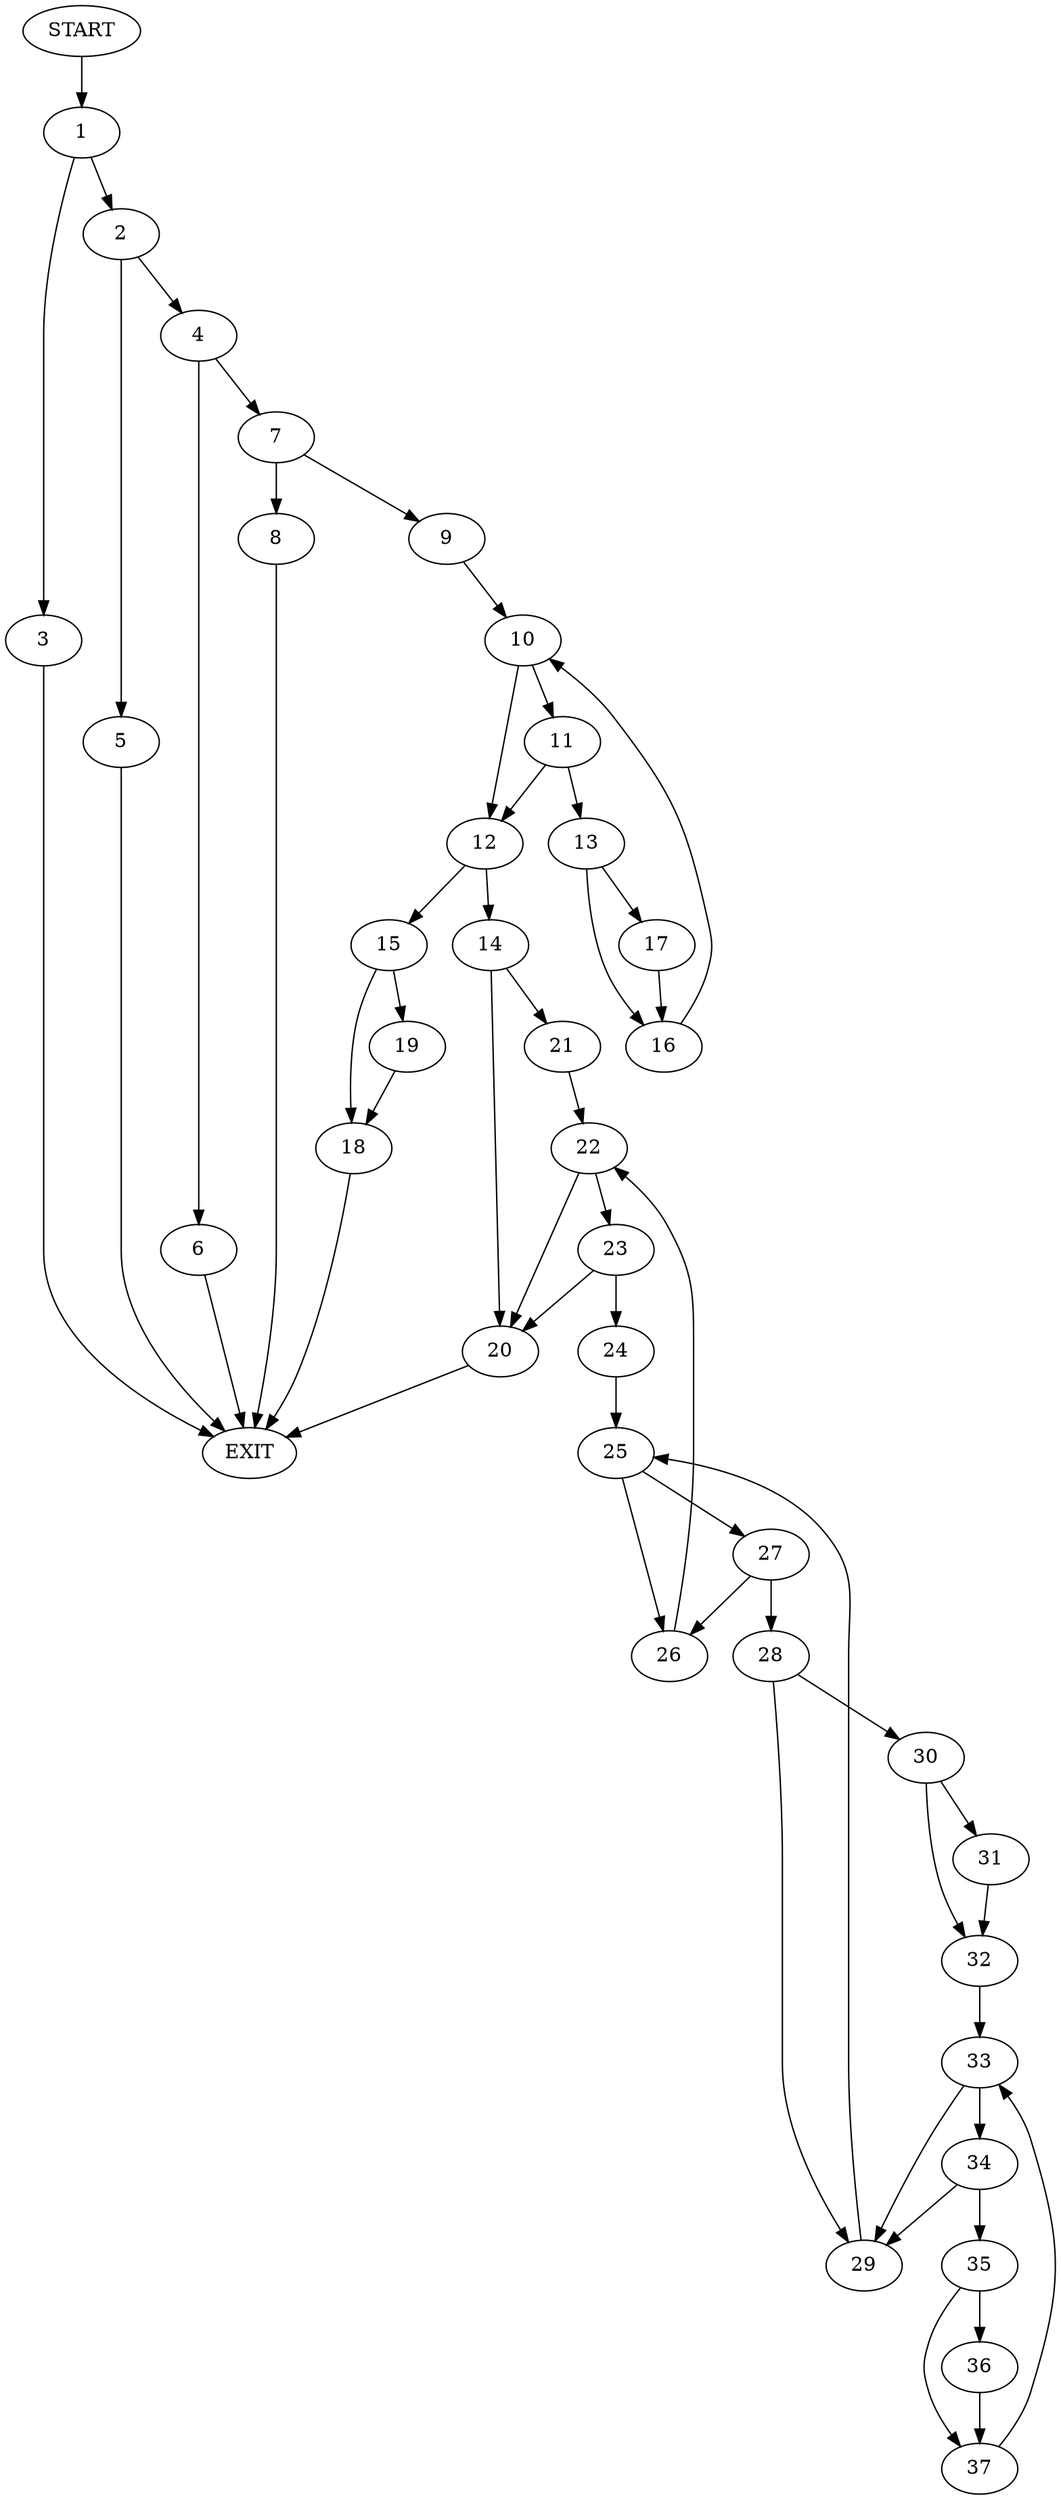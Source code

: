 digraph {
0 [label="START"]
38 [label="EXIT"]
0 -> 1
1 -> 2
1 -> 3
3 -> 38
2 -> 4
2 -> 5
4 -> 6
4 -> 7
5 -> 38
6 -> 38
7 -> 8
7 -> 9
9 -> 10
8 -> 38
10 -> 11
10 -> 12
11 -> 13
11 -> 12
12 -> 14
12 -> 15
13 -> 16
13 -> 17
17 -> 16
16 -> 10
15 -> 18
15 -> 19
14 -> 20
14 -> 21
19 -> 18
18 -> 38
20 -> 38
21 -> 22
22 -> 20
22 -> 23
23 -> 20
23 -> 24
24 -> 25
25 -> 26
25 -> 27
27 -> 26
27 -> 28
26 -> 22
28 -> 29
28 -> 30
30 -> 31
30 -> 32
29 -> 25
32 -> 33
31 -> 32
33 -> 29
33 -> 34
34 -> 29
34 -> 35
35 -> 36
35 -> 37
37 -> 33
36 -> 37
}
